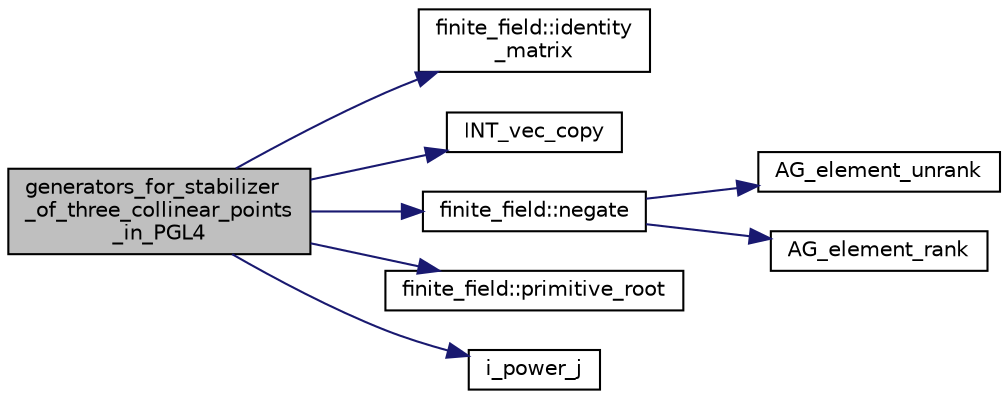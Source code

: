 digraph "generators_for_stabilizer_of_three_collinear_points_in_PGL4"
{
  edge [fontname="Helvetica",fontsize="10",labelfontname="Helvetica",labelfontsize="10"];
  node [fontname="Helvetica",fontsize="10",shape=record];
  rankdir="LR";
  Node328 [label="generators_for_stabilizer\l_of_three_collinear_points\l_in_PGL4",height=0.2,width=0.4,color="black", fillcolor="grey75", style="filled", fontcolor="black"];
  Node328 -> Node329 [color="midnightblue",fontsize="10",style="solid",fontname="Helvetica"];
  Node329 [label="finite_field::identity\l_matrix",height=0.2,width=0.4,color="black", fillcolor="white", style="filled",URL="$df/d5a/classfinite__field.html#a4688997f80b8721560bccec986c23413"];
  Node328 -> Node330 [color="midnightblue",fontsize="10",style="solid",fontname="Helvetica"];
  Node330 [label="INT_vec_copy",height=0.2,width=0.4,color="black", fillcolor="white", style="filled",URL="$df/dbf/sajeeb_8_c.html#ac2d875e27e009af6ec04d17254d11075"];
  Node328 -> Node331 [color="midnightblue",fontsize="10",style="solid",fontname="Helvetica"];
  Node331 [label="finite_field::negate",height=0.2,width=0.4,color="black", fillcolor="white", style="filled",URL="$df/d5a/classfinite__field.html#aa9d798298f25d4a9262b5bc5f1733e31"];
  Node331 -> Node332 [color="midnightblue",fontsize="10",style="solid",fontname="Helvetica"];
  Node332 [label="AG_element_unrank",height=0.2,width=0.4,color="black", fillcolor="white", style="filled",URL="$d4/d67/geometry_8h.html#a4a33b86c87b2879b97cfa1327abe2885"];
  Node331 -> Node333 [color="midnightblue",fontsize="10",style="solid",fontname="Helvetica"];
  Node333 [label="AG_element_rank",height=0.2,width=0.4,color="black", fillcolor="white", style="filled",URL="$d4/d67/geometry_8h.html#ab2ac908d07dd8038fd996e26bdc75c17"];
  Node328 -> Node334 [color="midnightblue",fontsize="10",style="solid",fontname="Helvetica"];
  Node334 [label="finite_field::primitive_root",height=0.2,width=0.4,color="black", fillcolor="white", style="filled",URL="$df/d5a/classfinite__field.html#a3ba0fb241fc4114b1e710f8a1f9c43f1"];
  Node328 -> Node335 [color="midnightblue",fontsize="10",style="solid",fontname="Helvetica"];
  Node335 [label="i_power_j",height=0.2,width=0.4,color="black", fillcolor="white", style="filled",URL="$de/dc5/algebra__and__number__theory_8h.html#a39b321523e8957d701618bb5cac542b5"];
}
